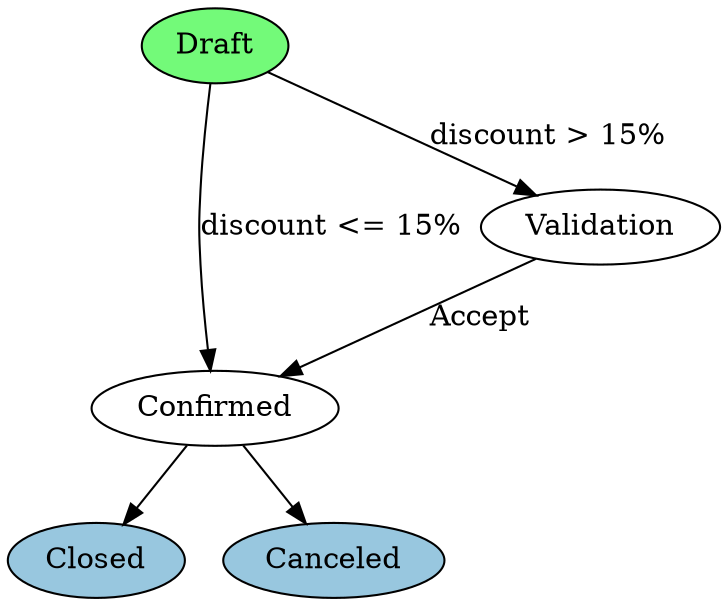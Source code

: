 digraph order {
    Draft [style=filled fillcolor="#73fa79"]
    Closed [style=filled fillcolor="#98c7df"]
    Canceled [style=filled fillcolor="#98c7df"]

    Draft -> Confirmed [label="discount <= 15%"]
    Draft -> Validation [label="discount > 15%"]
    Validation -> Confirmed [label="Accept"]
    Confirmed -> Closed
    Confirmed -> Canceled
}
